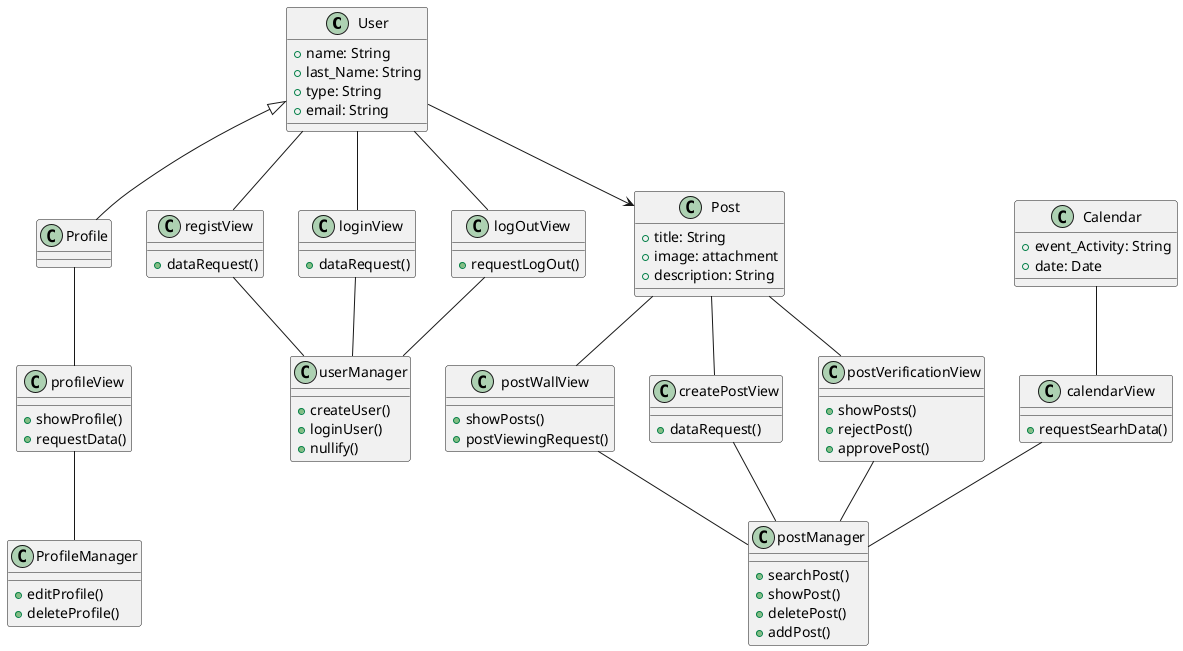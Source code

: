 @startuml Analysis Class Diagram
class User{
 +name: String
    +last_Name: String
    +type: String
    +email: String
}
class Post{
 +title: String
    +image: attachment
    +description: String
}
class Profile{}
class profileView{
+showProfile()
+requestData()
}
class ProfileManager{
+editProfile()
+deleteProfile()

}
class Calendar{
    +event_Activity: String
    +date: Date
}
class registView{
   +dataRequest()
}
class userManager{
     +createUser()
     +loginUser()
     +nullify()
}
class loginView{
+dataRequest()
}
class postWallView{
  +showPosts()
  +postViewingRequest()
}
class createPostView{
 +dataRequest()
}
class postManager{
+searchPost()
+showPost()
+deletePost()
+addPost()
}
class postVerificationView{
+showPosts()
+rejectPost()
+approvePost()
}
class calendarView{
+requestSearhData()
}

class logOutView{
+requestLogOut()
}

User <|--Profile
User-- registView
User-- logOutView
logOutView-- userManager
registView-- userManager
User-- loginView
loginView-- userManager
Profile--profileView
profileView--ProfileManager
Post--postWallView
Post-- postVerificationView
Post-- createPostView
Calendar--calendarView
postWallView--postManager
createPostView--postManager
postVerificationView--postManager
calendarView--postManager
User-->Post 
@enduml
